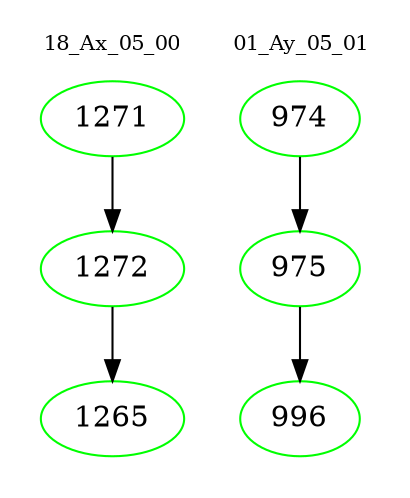 digraph{
subgraph cluster_0 {
color = white
label = "18_Ax_05_00";
fontsize=10;
T0_1271 [label="1271", color="green"]
T0_1271 -> T0_1272 [color="black"]
T0_1272 [label="1272", color="green"]
T0_1272 -> T0_1265 [color="black"]
T0_1265 [label="1265", color="green"]
}
subgraph cluster_1 {
color = white
label = "01_Ay_05_01";
fontsize=10;
T1_974 [label="974", color="green"]
T1_974 -> T1_975 [color="black"]
T1_975 [label="975", color="green"]
T1_975 -> T1_996 [color="black"]
T1_996 [label="996", color="green"]
}
}
